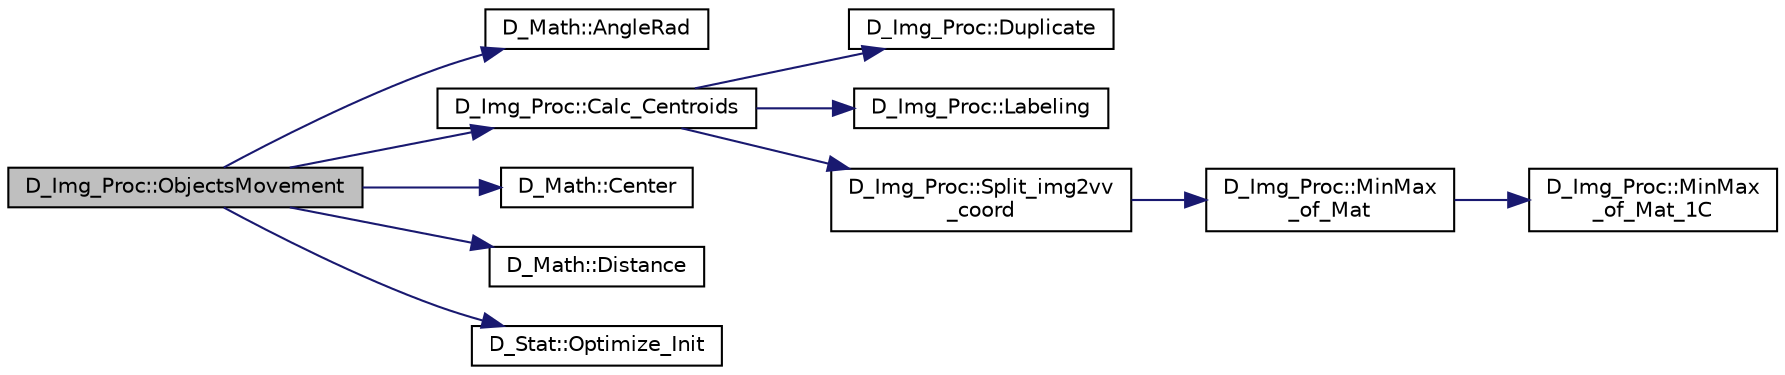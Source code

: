 digraph "D_Img_Proc::ObjectsMovement"
{
 // LATEX_PDF_SIZE
  edge [fontname="Helvetica",fontsize="10",labelfontname="Helvetica",labelfontsize="10"];
  node [fontname="Helvetica",fontsize="10",shape=record];
  rankdir="LR";
  Node1 [label="D_Img_Proc::ObjectsMovement",height=0.2,width=0.4,color="black", fillcolor="grey75", style="filled", fontcolor="black",tooltip=" "];
  Node1 -> Node2 [color="midnightblue",fontsize="10",style="solid",fontname="Helvetica"];
  Node2 [label="D_Math::AngleRad",height=0.2,width=0.4,color="black", fillcolor="white", style="filled",URL="$class_d___math.html#ae83364dc6aa6c5954199d8f1181a334e",tooltip=" "];
  Node1 -> Node3 [color="midnightblue",fontsize="10",style="solid",fontname="Helvetica"];
  Node3 [label="D_Img_Proc::Calc_Centroids",height=0.2,width=0.4,color="black", fillcolor="white", style="filled",URL="$class_d___img___proc.html#aa07495213b3660a8427279706eb6eac1",tooltip=" "];
  Node3 -> Node4 [color="midnightblue",fontsize="10",style="solid",fontname="Helvetica"];
  Node4 [label="D_Img_Proc::Duplicate",height=0.2,width=0.4,color="black", fillcolor="white", style="filled",URL="$class_d___img___proc.html#ae211633bc292fe33bb171bd38d4dd110",tooltip=" "];
  Node3 -> Node5 [color="midnightblue",fontsize="10",style="solid",fontname="Helvetica"];
  Node5 [label="D_Img_Proc::Labeling",height=0.2,width=0.4,color="black", fillcolor="white", style="filled",URL="$class_d___img___proc.html#aa8f040c84197aa8170e2f46fe628e00c",tooltip=" "];
  Node3 -> Node6 [color="midnightblue",fontsize="10",style="solid",fontname="Helvetica"];
  Node6 [label="D_Img_Proc::Split_img2vv\l_coord",height=0.2,width=0.4,color="black", fillcolor="white", style="filled",URL="$class_d___img___proc.html#a19759333b034da4f570c308b0e7b849c",tooltip=" "];
  Node6 -> Node7 [color="midnightblue",fontsize="10",style="solid",fontname="Helvetica"];
  Node7 [label="D_Img_Proc::MinMax\l_of_Mat",height=0.2,width=0.4,color="black", fillcolor="white", style="filled",URL="$class_d___img___proc.html#a610c8b5d541644948c3267fedcda5cb7",tooltip=" "];
  Node7 -> Node8 [color="midnightblue",fontsize="10",style="solid",fontname="Helvetica"];
  Node8 [label="D_Img_Proc::MinMax\l_of_Mat_1C",height=0.2,width=0.4,color="black", fillcolor="white", style="filled",URL="$class_d___img___proc.html#ab630a1029be7b20ea6edf45332e733fd",tooltip=" "];
  Node1 -> Node9 [color="midnightblue",fontsize="10",style="solid",fontname="Helvetica"];
  Node9 [label="D_Math::Center",height=0.2,width=0.4,color="black", fillcolor="white", style="filled",URL="$class_d___math.html#a13aac9762731bf6c35179b68055de139",tooltip=" "];
  Node1 -> Node10 [color="midnightblue",fontsize="10",style="solid",fontname="Helvetica"];
  Node10 [label="D_Math::Distance",height=0.2,width=0.4,color="black", fillcolor="white", style="filled",URL="$class_d___math.html#ad0ba92bd6d2062cf8297b14054a6da6a",tooltip=" "];
  Node1 -> Node11 [color="midnightblue",fontsize="10",style="solid",fontname="Helvetica"];
  Node11 [label="D_Stat::Optimize_Init",height=0.2,width=0.4,color="black", fillcolor="white", style="filled",URL="$class_d___stat.html#aab9e0ac401ae70feb35acfaf42144e4e",tooltip=" "];
}
